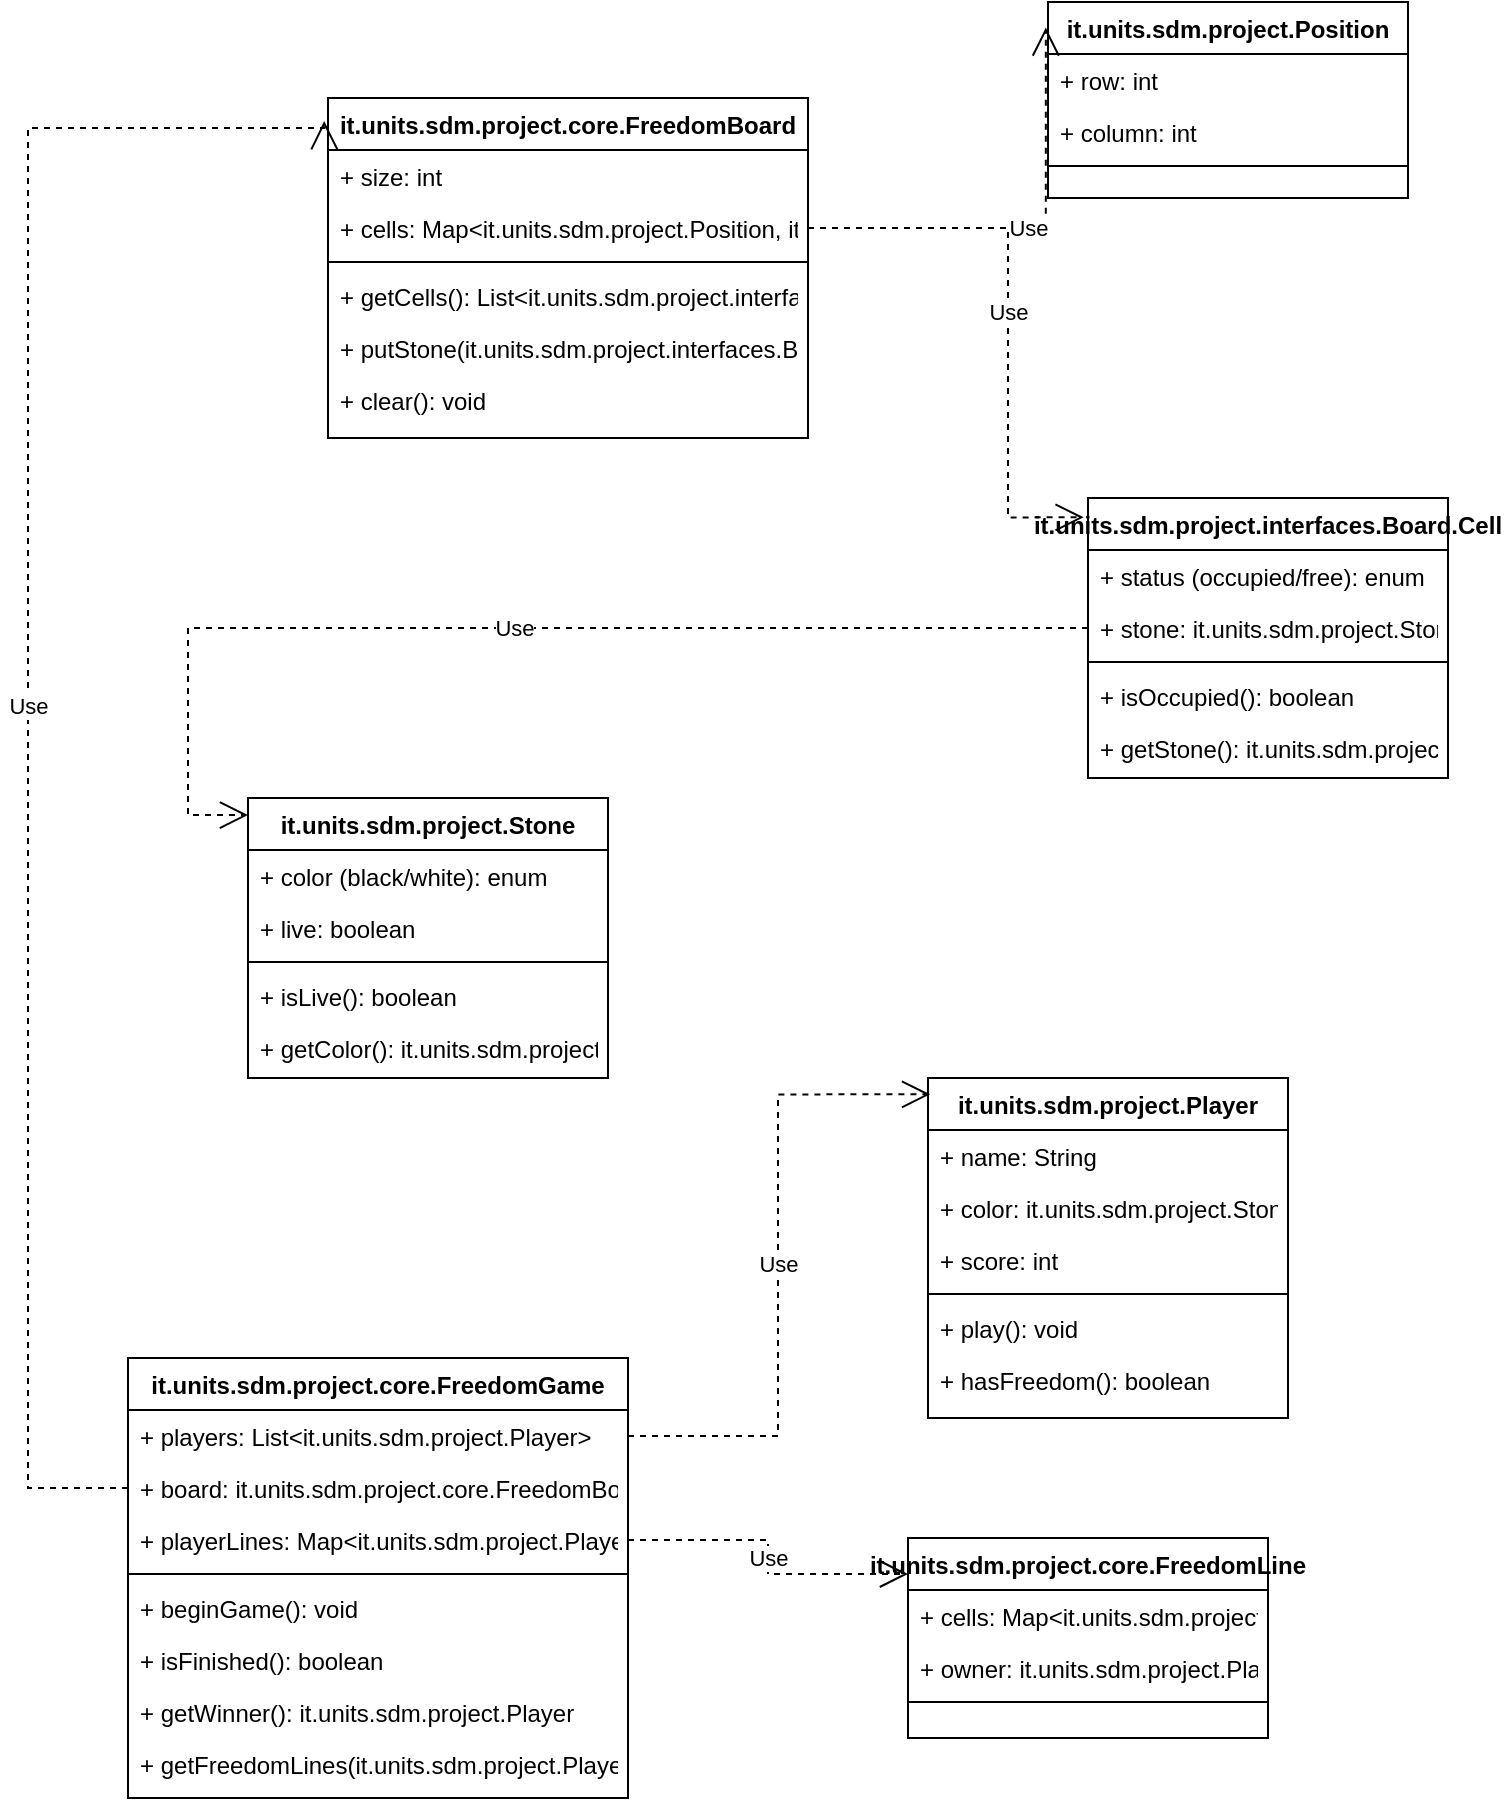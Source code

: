 <mxfile version="21.0.6" type="github">
  <diagram id="C5RBs43oDa-KdzZeNtuy" name="Page-1">
    <mxGraphModel dx="1434" dy="800" grid="1" gridSize="10" guides="1" tooltips="1" connect="1" arrows="1" fold="1" page="1" pageScale="1" pageWidth="827" pageHeight="1169" math="0" shadow="0">
      <root>
        <mxCell id="WIyWlLk6GJQsqaUBKTNV-0" />
        <mxCell id="WIyWlLk6GJQsqaUBKTNV-1" parent="WIyWlLk6GJQsqaUBKTNV-0" />
        <mxCell id="zkfFHV4jXpPFQw0GAbJ--0" value="it.units.sdm.project.core.FreedomBoard" style="swimlane;fontStyle=1;align=center;verticalAlign=top;childLayout=stackLayout;horizontal=1;startSize=26;horizontalStack=0;resizeParent=1;resizeLast=0;collapsible=1;marginBottom=0;rounded=0;shadow=0;strokeWidth=1;" parent="WIyWlLk6GJQsqaUBKTNV-1" vertex="1">
          <mxGeometry x="220" y="120" width="240" height="170" as="geometry">
            <mxRectangle x="230" y="140" width="160" height="26" as="alternateBounds" />
          </mxGeometry>
        </mxCell>
        <mxCell id="zkfFHV4jXpPFQw0GAbJ--1" value="+ size: int" style="text;align=left;verticalAlign=top;spacingLeft=4;spacingRight=4;overflow=hidden;rotatable=0;points=[[0,0.5],[1,0.5]];portConstraint=eastwest;" parent="zkfFHV4jXpPFQw0GAbJ--0" vertex="1">
          <mxGeometry y="26" width="240" height="26" as="geometry" />
        </mxCell>
        <mxCell id="zkfFHV4jXpPFQw0GAbJ--2" value="+ cells: Map&lt;it.units.sdm.project.Position, it.units.sdm.project.interfaces.Board.Cell&gt;" style="text;align=left;verticalAlign=top;spacingLeft=4;spacingRight=4;overflow=hidden;rotatable=0;points=[[0,0.5],[1,0.5]];portConstraint=eastwest;rounded=0;shadow=0;html=0;" parent="zkfFHV4jXpPFQw0GAbJ--0" vertex="1">
          <mxGeometry y="52" width="240" height="26" as="geometry" />
        </mxCell>
        <mxCell id="zkfFHV4jXpPFQw0GAbJ--4" value="" style="line;html=1;strokeWidth=1;align=left;verticalAlign=middle;spacingTop=-1;spacingLeft=3;spacingRight=3;rotatable=0;labelPosition=right;points=[];portConstraint=eastwest;" parent="zkfFHV4jXpPFQw0GAbJ--0" vertex="1">
          <mxGeometry y="78" width="240" height="8" as="geometry" />
        </mxCell>
        <mxCell id="zkfFHV4jXpPFQw0GAbJ--5" value="+ getCells(): List&lt;it.units.sdm.project.interfaces.Board.Cell&gt;" style="text;align=left;verticalAlign=top;spacingLeft=4;spacingRight=4;overflow=hidden;rotatable=0;points=[[0,0.5],[1,0.5]];portConstraint=eastwest;" parent="zkfFHV4jXpPFQw0GAbJ--0" vertex="1">
          <mxGeometry y="86" width="240" height="26" as="geometry" />
        </mxCell>
        <mxCell id="GoGj9bHs6bnadx3atiz3-2" value="+ putStone(it.units.sdm.project.interfaces.Board.Cell cell, it.units.sdm.project.Stone stone): List" style="text;align=left;verticalAlign=top;spacingLeft=4;spacingRight=4;overflow=hidden;rotatable=0;points=[[0,0.5],[1,0.5]];portConstraint=eastwest;" parent="zkfFHV4jXpPFQw0GAbJ--0" vertex="1">
          <mxGeometry y="112" width="240" height="26" as="geometry" />
        </mxCell>
        <mxCell id="GoGj9bHs6bnadx3atiz3-3" value="+ clear(): void" style="text;align=left;verticalAlign=top;spacingLeft=4;spacingRight=4;overflow=hidden;rotatable=0;points=[[0,0.5],[1,0.5]];portConstraint=eastwest;" parent="zkfFHV4jXpPFQw0GAbJ--0" vertex="1">
          <mxGeometry y="138" width="240" height="26" as="geometry" />
        </mxCell>
        <mxCell id="zkfFHV4jXpPFQw0GAbJ--17" value="it.units.sdm.project.interfaces.Board.Cell" style="swimlane;fontStyle=1;align=center;verticalAlign=top;childLayout=stackLayout;horizontal=1;startSize=26;horizontalStack=0;resizeParent=1;resizeLast=0;collapsible=1;marginBottom=0;rounded=0;shadow=0;strokeWidth=1;" parent="WIyWlLk6GJQsqaUBKTNV-1" vertex="1">
          <mxGeometry x="600" y="320" width="180" height="140" as="geometry">
            <mxRectangle x="550" y="140" width="160" height="26" as="alternateBounds" />
          </mxGeometry>
        </mxCell>
        <mxCell id="zkfFHV4jXpPFQw0GAbJ--18" value="+ status (occupied/free): enum" style="text;align=left;verticalAlign=top;spacingLeft=4;spacingRight=4;overflow=hidden;rotatable=0;points=[[0,0.5],[1,0.5]];portConstraint=eastwest;" parent="zkfFHV4jXpPFQw0GAbJ--17" vertex="1">
          <mxGeometry y="26" width="180" height="26" as="geometry" />
        </mxCell>
        <mxCell id="zkfFHV4jXpPFQw0GAbJ--25" value="+ stone: it.units.sdm.project.Stone" style="text;align=left;verticalAlign=top;spacingLeft=4;spacingRight=4;overflow=hidden;rotatable=0;points=[[0,0.5],[1,0.5]];portConstraint=eastwest;" parent="zkfFHV4jXpPFQw0GAbJ--17" vertex="1">
          <mxGeometry y="52" width="180" height="26" as="geometry" />
        </mxCell>
        <mxCell id="zkfFHV4jXpPFQw0GAbJ--23" value="" style="line;html=1;strokeWidth=1;align=left;verticalAlign=middle;spacingTop=-1;spacingLeft=3;spacingRight=3;rotatable=0;labelPosition=right;points=[];portConstraint=eastwest;" parent="zkfFHV4jXpPFQw0GAbJ--17" vertex="1">
          <mxGeometry y="78" width="180" height="8" as="geometry" />
        </mxCell>
        <mxCell id="zkfFHV4jXpPFQw0GAbJ--24" value="+ isOccupied(): boolean" style="text;align=left;verticalAlign=top;spacingLeft=4;spacingRight=4;overflow=hidden;rotatable=0;points=[[0,0.5],[1,0.5]];portConstraint=eastwest;" parent="zkfFHV4jXpPFQw0GAbJ--17" vertex="1">
          <mxGeometry y="86" width="180" height="26" as="geometry" />
        </mxCell>
        <mxCell id="srUbmGJ_rOvSStFE0ZRs-0" value="+ getStone(): it.units.sdm.project.Stone" style="text;align=left;verticalAlign=top;spacingLeft=4;spacingRight=4;overflow=hidden;rotatable=0;points=[[0,0.5],[1,0.5]];portConstraint=eastwest;" parent="zkfFHV4jXpPFQw0GAbJ--17" vertex="1">
          <mxGeometry y="112" width="180" height="26" as="geometry" />
        </mxCell>
        <mxCell id="GoGj9bHs6bnadx3atiz3-7" value="Use" style="endArrow=open;endSize=12;dashed=1;html=1;rounded=0;exitX=1;exitY=0.5;exitDx=0;exitDy=0;entryX=-0.012;entryY=0.069;entryDx=0;entryDy=0;entryPerimeter=0;edgeStyle=orthogonalEdgeStyle;" parent="WIyWlLk6GJQsqaUBKTNV-1" source="zkfFHV4jXpPFQw0GAbJ--2" target="zkfFHV4jXpPFQw0GAbJ--17" edge="1">
          <mxGeometry width="160" relative="1" as="geometry">
            <mxPoint x="380" y="480" as="sourcePoint" />
            <mxPoint x="540" y="480" as="targetPoint" />
            <Array as="points">
              <mxPoint x="560" y="185" />
              <mxPoint x="560" y="330" />
            </Array>
          </mxGeometry>
        </mxCell>
        <mxCell id="srUbmGJ_rOvSStFE0ZRs-1" value="Use" style="endArrow=open;endSize=12;dashed=1;html=1;rounded=0;exitX=0;exitY=0.5;exitDx=0;exitDy=0;edgeStyle=orthogonalEdgeStyle;entryX=0;entryY=0.061;entryDx=0;entryDy=0;entryPerimeter=0;" parent="WIyWlLk6GJQsqaUBKTNV-1" source="zkfFHV4jXpPFQw0GAbJ--25" target="srUbmGJ_rOvSStFE0ZRs-4" edge="1">
          <mxGeometry width="160" relative="1" as="geometry">
            <mxPoint x="650" y="520" as="sourcePoint" />
            <mxPoint x="420" y="515" as="targetPoint" />
            <Array as="points">
              <mxPoint x="150" y="385" />
              <mxPoint x="150" y="479" />
            </Array>
          </mxGeometry>
        </mxCell>
        <mxCell id="srUbmGJ_rOvSStFE0ZRs-4" value="it.units.sdm.project.Stone" style="swimlane;fontStyle=1;align=center;verticalAlign=top;childLayout=stackLayout;horizontal=1;startSize=26;horizontalStack=0;resizeParent=1;resizeLast=0;collapsible=1;marginBottom=0;rounded=0;shadow=0;strokeWidth=1;" parent="WIyWlLk6GJQsqaUBKTNV-1" vertex="1">
          <mxGeometry x="180" y="470" width="180" height="140" as="geometry">
            <mxRectangle x="550" y="140" width="160" height="26" as="alternateBounds" />
          </mxGeometry>
        </mxCell>
        <mxCell id="srUbmGJ_rOvSStFE0ZRs-5" value="+ color (black/white): enum" style="text;align=left;verticalAlign=top;spacingLeft=4;spacingRight=4;overflow=hidden;rotatable=0;points=[[0,0.5],[1,0.5]];portConstraint=eastwest;" parent="srUbmGJ_rOvSStFE0ZRs-4" vertex="1">
          <mxGeometry y="26" width="180" height="26" as="geometry" />
        </mxCell>
        <mxCell id="srUbmGJ_rOvSStFE0ZRs-6" value="+ live: boolean" style="text;align=left;verticalAlign=top;spacingLeft=4;spacingRight=4;overflow=hidden;rotatable=0;points=[[0,0.5],[1,0.5]];portConstraint=eastwest;" parent="srUbmGJ_rOvSStFE0ZRs-4" vertex="1">
          <mxGeometry y="52" width="180" height="26" as="geometry" />
        </mxCell>
        <mxCell id="srUbmGJ_rOvSStFE0ZRs-7" value="" style="line;html=1;strokeWidth=1;align=left;verticalAlign=middle;spacingTop=-1;spacingLeft=3;spacingRight=3;rotatable=0;labelPosition=right;points=[];portConstraint=eastwest;" parent="srUbmGJ_rOvSStFE0ZRs-4" vertex="1">
          <mxGeometry y="78" width="180" height="8" as="geometry" />
        </mxCell>
        <mxCell id="srUbmGJ_rOvSStFE0ZRs-8" value="+ isLive(): boolean" style="text;align=left;verticalAlign=top;spacingLeft=4;spacingRight=4;overflow=hidden;rotatable=0;points=[[0,0.5],[1,0.5]];portConstraint=eastwest;" parent="srUbmGJ_rOvSStFE0ZRs-4" vertex="1">
          <mxGeometry y="86" width="180" height="26" as="geometry" />
        </mxCell>
        <mxCell id="srUbmGJ_rOvSStFE0ZRs-9" value="+ getColor(): it.units.sdm.project.Stone.Color" style="text;align=left;verticalAlign=top;spacingLeft=4;spacingRight=4;overflow=hidden;rotatable=0;points=[[0,0.5],[1,0.5]];portConstraint=eastwest;" parent="srUbmGJ_rOvSStFE0ZRs-4" vertex="1">
          <mxGeometry y="112" width="180" height="26" as="geometry" />
        </mxCell>
        <mxCell id="srUbmGJ_rOvSStFE0ZRs-10" value="it.units.sdm.project.Player" style="swimlane;fontStyle=1;align=center;verticalAlign=top;childLayout=stackLayout;horizontal=1;startSize=26;horizontalStack=0;resizeParent=1;resizeLast=0;collapsible=1;marginBottom=0;rounded=0;shadow=0;strokeWidth=1;" parent="WIyWlLk6GJQsqaUBKTNV-1" vertex="1">
          <mxGeometry x="520" y="610" width="180" height="170" as="geometry">
            <mxRectangle x="550" y="140" width="160" height="26" as="alternateBounds" />
          </mxGeometry>
        </mxCell>
        <mxCell id="srUbmGJ_rOvSStFE0ZRs-11" value="+ name: String" style="text;align=left;verticalAlign=top;spacingLeft=4;spacingRight=4;overflow=hidden;rotatable=0;points=[[0,0.5],[1,0.5]];portConstraint=eastwest;" parent="srUbmGJ_rOvSStFE0ZRs-10" vertex="1">
          <mxGeometry y="26" width="180" height="26" as="geometry" />
        </mxCell>
        <mxCell id="srUbmGJ_rOvSStFE0ZRs-12" value="+ color: it.units.sdm.project.Stone.Color" style="text;align=left;verticalAlign=top;spacingLeft=4;spacingRight=4;overflow=hidden;rotatable=0;points=[[0,0.5],[1,0.5]];portConstraint=eastwest;" parent="srUbmGJ_rOvSStFE0ZRs-10" vertex="1">
          <mxGeometry y="52" width="180" height="26" as="geometry" />
        </mxCell>
        <mxCell id="srUbmGJ_rOvSStFE0ZRs-16" value="+ score: int" style="text;align=left;verticalAlign=top;spacingLeft=4;spacingRight=4;overflow=hidden;rotatable=0;points=[[0,0.5],[1,0.5]];portConstraint=eastwest;" parent="srUbmGJ_rOvSStFE0ZRs-10" vertex="1">
          <mxGeometry y="78" width="180" height="26" as="geometry" />
        </mxCell>
        <mxCell id="srUbmGJ_rOvSStFE0ZRs-13" value="" style="line;html=1;strokeWidth=1;align=left;verticalAlign=middle;spacingTop=-1;spacingLeft=3;spacingRight=3;rotatable=0;labelPosition=right;points=[];portConstraint=eastwest;" parent="srUbmGJ_rOvSStFE0ZRs-10" vertex="1">
          <mxGeometry y="104" width="180" height="8" as="geometry" />
        </mxCell>
        <mxCell id="srUbmGJ_rOvSStFE0ZRs-14" value="+ play(): void" style="text;align=left;verticalAlign=top;spacingLeft=4;spacingRight=4;overflow=hidden;rotatable=0;points=[[0,0.5],[1,0.5]];portConstraint=eastwest;" parent="srUbmGJ_rOvSStFE0ZRs-10" vertex="1">
          <mxGeometry y="112" width="180" height="26" as="geometry" />
        </mxCell>
        <mxCell id="srUbmGJ_rOvSStFE0ZRs-31" value="+ hasFreedom(): boolean" style="text;align=left;verticalAlign=top;spacingLeft=4;spacingRight=4;overflow=hidden;rotatable=0;points=[[0,0.5],[1,0.5]];portConstraint=eastwest;" parent="srUbmGJ_rOvSStFE0ZRs-10" vertex="1">
          <mxGeometry y="138" width="180" height="26" as="geometry" />
        </mxCell>
        <mxCell id="srUbmGJ_rOvSStFE0ZRs-22" value="it.units.sdm.project.core.FreedomGame" style="swimlane;fontStyle=1;align=center;verticalAlign=top;childLayout=stackLayout;horizontal=1;startSize=26;horizontalStack=0;resizeParent=1;resizeLast=0;collapsible=1;marginBottom=0;rounded=0;shadow=0;strokeWidth=1;" parent="WIyWlLk6GJQsqaUBKTNV-1" vertex="1">
          <mxGeometry x="120" y="750" width="250" height="220" as="geometry">
            <mxRectangle x="550" y="140" width="160" height="26" as="alternateBounds" />
          </mxGeometry>
        </mxCell>
        <mxCell id="srUbmGJ_rOvSStFE0ZRs-23" value="+ players: List&lt;it.units.sdm.project.Player&gt;" style="text;align=left;verticalAlign=top;spacingLeft=4;spacingRight=4;overflow=hidden;rotatable=0;points=[[0,0.5],[1,0.5]];portConstraint=eastwest;" parent="srUbmGJ_rOvSStFE0ZRs-22" vertex="1">
          <mxGeometry y="26" width="250" height="26" as="geometry" />
        </mxCell>
        <mxCell id="srUbmGJ_rOvSStFE0ZRs-24" value="+ board: it.units.sdm.project.core.FreedomBoard&#xa;" style="text;align=left;verticalAlign=top;spacingLeft=4;spacingRight=4;overflow=hidden;rotatable=0;points=[[0,0.5],[1,0.5]];portConstraint=eastwest;" parent="srUbmGJ_rOvSStFE0ZRs-22" vertex="1">
          <mxGeometry y="52" width="250" height="26" as="geometry" />
        </mxCell>
        <mxCell id="AqJG0Y7JJBxbSXX38RyI-15" value="+ playerLines: Map&lt;it.units.sdm.project.Player, List&lt;Line&gt;&gt;" style="text;align=left;verticalAlign=top;spacingLeft=4;spacingRight=4;overflow=hidden;rotatable=0;points=[[0,0.5],[1,0.5]];portConstraint=eastwest;" vertex="1" parent="srUbmGJ_rOvSStFE0ZRs-22">
          <mxGeometry y="78" width="250" height="26" as="geometry" />
        </mxCell>
        <mxCell id="srUbmGJ_rOvSStFE0ZRs-25" value="" style="line;html=1;strokeWidth=1;align=left;verticalAlign=middle;spacingTop=-1;spacingLeft=3;spacingRight=3;rotatable=0;labelPosition=right;points=[];portConstraint=eastwest;" parent="srUbmGJ_rOvSStFE0ZRs-22" vertex="1">
          <mxGeometry y="104" width="250" height="8" as="geometry" />
        </mxCell>
        <mxCell id="srUbmGJ_rOvSStFE0ZRs-26" value="+ beginGame(): void" style="text;align=left;verticalAlign=top;spacingLeft=4;spacingRight=4;overflow=hidden;rotatable=0;points=[[0,0.5],[1,0.5]];portConstraint=eastwest;" parent="srUbmGJ_rOvSStFE0ZRs-22" vertex="1">
          <mxGeometry y="112" width="250" height="26" as="geometry" />
        </mxCell>
        <mxCell id="srUbmGJ_rOvSStFE0ZRs-27" value="+ isFinished(): boolean" style="text;align=left;verticalAlign=top;spacingLeft=4;spacingRight=4;overflow=hidden;rotatable=0;points=[[0,0.5],[1,0.5]];portConstraint=eastwest;" parent="srUbmGJ_rOvSStFE0ZRs-22" vertex="1">
          <mxGeometry y="138" width="250" height="26" as="geometry" />
        </mxCell>
        <mxCell id="srUbmGJ_rOvSStFE0ZRs-28" value="+ getWinner(): it.units.sdm.project.Player" style="text;align=left;verticalAlign=top;spacingLeft=4;spacingRight=4;overflow=hidden;rotatable=0;points=[[0,0.5],[1,0.5]];portConstraint=eastwest;" parent="srUbmGJ_rOvSStFE0ZRs-22" vertex="1">
          <mxGeometry y="164" width="250" height="26" as="geometry" />
        </mxCell>
        <mxCell id="AqJG0Y7JJBxbSXX38RyI-14" value="+ getFreedomLines(it.units.sdm.project.Player player): List&lt;Line&gt;" style="text;align=left;verticalAlign=top;spacingLeft=4;spacingRight=4;overflow=hidden;rotatable=0;points=[[0,0.5],[1,0.5]];portConstraint=eastwest;" vertex="1" parent="srUbmGJ_rOvSStFE0ZRs-22">
          <mxGeometry y="190" width="250" height="26" as="geometry" />
        </mxCell>
        <mxCell id="srUbmGJ_rOvSStFE0ZRs-29" value="Use" style="endArrow=open;endSize=12;dashed=1;html=1;rounded=0;exitX=1;exitY=0.5;exitDx=0;exitDy=0;entryX=0.006;entryY=0.048;entryDx=0;entryDy=0;entryPerimeter=0;edgeStyle=orthogonalEdgeStyle;" parent="WIyWlLk6GJQsqaUBKTNV-1" source="srUbmGJ_rOvSStFE0ZRs-23" target="srUbmGJ_rOvSStFE0ZRs-10" edge="1">
          <mxGeometry width="160" relative="1" as="geometry">
            <mxPoint x="-110" y="960" as="sourcePoint" />
            <mxPoint x="50" y="960" as="targetPoint" />
          </mxGeometry>
        </mxCell>
        <mxCell id="srUbmGJ_rOvSStFE0ZRs-30" value="Use" style="endArrow=open;endSize=12;dashed=1;html=1;rounded=0;exitX=0;exitY=0.5;exitDx=0;exitDy=0;entryX=-0.008;entryY=0.068;entryDx=0;entryDy=0;entryPerimeter=0;edgeStyle=orthogonalEdgeStyle;" parent="WIyWlLk6GJQsqaUBKTNV-1" source="srUbmGJ_rOvSStFE0ZRs-24" target="zkfFHV4jXpPFQw0GAbJ--0" edge="1">
          <mxGeometry width="160" relative="1" as="geometry">
            <mxPoint x="10" y="710" as="sourcePoint" />
            <mxPoint x="170" y="710" as="targetPoint" />
            <Array as="points">
              <mxPoint x="70" y="815" />
              <mxPoint x="70" y="135" />
            </Array>
          </mxGeometry>
        </mxCell>
        <mxCell id="AqJG0Y7JJBxbSXX38RyI-6" value="it.units.sdm.project.Position" style="swimlane;fontStyle=1;align=center;verticalAlign=top;childLayout=stackLayout;horizontal=1;startSize=26;horizontalStack=0;resizeParent=1;resizeLast=0;collapsible=1;marginBottom=0;rounded=0;shadow=0;strokeWidth=1;" vertex="1" parent="WIyWlLk6GJQsqaUBKTNV-1">
          <mxGeometry x="580" y="72" width="180" height="98" as="geometry">
            <mxRectangle x="550" y="140" width="160" height="26" as="alternateBounds" />
          </mxGeometry>
        </mxCell>
        <mxCell id="AqJG0Y7JJBxbSXX38RyI-7" value="+ row: int" style="text;align=left;verticalAlign=top;spacingLeft=4;spacingRight=4;overflow=hidden;rotatable=0;points=[[0,0.5],[1,0.5]];portConstraint=eastwest;" vertex="1" parent="AqJG0Y7JJBxbSXX38RyI-6">
          <mxGeometry y="26" width="180" height="26" as="geometry" />
        </mxCell>
        <mxCell id="AqJG0Y7JJBxbSXX38RyI-8" value="+ column: int" style="text;align=left;verticalAlign=top;spacingLeft=4;spacingRight=4;overflow=hidden;rotatable=0;points=[[0,0.5],[1,0.5]];portConstraint=eastwest;" vertex="1" parent="AqJG0Y7JJBxbSXX38RyI-6">
          <mxGeometry y="52" width="180" height="26" as="geometry" />
        </mxCell>
        <mxCell id="AqJG0Y7JJBxbSXX38RyI-9" value="" style="line;html=1;strokeWidth=1;align=left;verticalAlign=middle;spacingTop=-1;spacingLeft=3;spacingRight=3;rotatable=0;labelPosition=right;points=[];portConstraint=eastwest;" vertex="1" parent="AqJG0Y7JJBxbSXX38RyI-6">
          <mxGeometry y="78" width="180" height="8" as="geometry" />
        </mxCell>
        <mxCell id="AqJG0Y7JJBxbSXX38RyI-12" value="Use" style="endArrow=open;endSize=12;dashed=1;html=1;rounded=0;exitX=1;exitY=0.5;exitDx=0;exitDy=0;entryX=-0.006;entryY=0.13;entryDx=0;entryDy=0;entryPerimeter=0;edgeStyle=orthogonalEdgeStyle;" edge="1" parent="WIyWlLk6GJQsqaUBKTNV-1" source="zkfFHV4jXpPFQw0GAbJ--2" target="AqJG0Y7JJBxbSXX38RyI-6">
          <mxGeometry width="160" relative="1" as="geometry">
            <mxPoint x="400" y="450" as="sourcePoint" />
            <mxPoint x="560" y="450" as="targetPoint" />
          </mxGeometry>
        </mxCell>
        <mxCell id="AqJG0Y7JJBxbSXX38RyI-16" value="it.units.sdm.project.core.FreedomLine" style="swimlane;fontStyle=1;align=center;verticalAlign=top;childLayout=stackLayout;horizontal=1;startSize=26;horizontalStack=0;resizeParent=1;resizeLast=0;collapsible=1;marginBottom=0;rounded=0;shadow=0;strokeWidth=1;" vertex="1" parent="WIyWlLk6GJQsqaUBKTNV-1">
          <mxGeometry x="510" y="840" width="180" height="100" as="geometry">
            <mxRectangle x="550" y="140" width="160" height="26" as="alternateBounds" />
          </mxGeometry>
        </mxCell>
        <mxCell id="AqJG0Y7JJBxbSXX38RyI-17" value="+ cells: Map&lt;it.units.sdm.project.Position, it.units.sdm.project.interfaces.Board.Cell&gt;" style="text;align=left;verticalAlign=top;spacingLeft=4;spacingRight=4;overflow=hidden;rotatable=0;points=[[0,0.5],[1,0.5]];portConstraint=eastwest;" vertex="1" parent="AqJG0Y7JJBxbSXX38RyI-16">
          <mxGeometry y="26" width="180" height="26" as="geometry" />
        </mxCell>
        <mxCell id="AqJG0Y7JJBxbSXX38RyI-18" value="+ owner: it.units.sdm.project.Player" style="text;align=left;verticalAlign=top;spacingLeft=4;spacingRight=4;overflow=hidden;rotatable=0;points=[[0,0.5],[1,0.5]];portConstraint=eastwest;" vertex="1" parent="AqJG0Y7JJBxbSXX38RyI-16">
          <mxGeometry y="52" width="180" height="26" as="geometry" />
        </mxCell>
        <mxCell id="AqJG0Y7JJBxbSXX38RyI-19" value="" style="line;html=1;strokeWidth=1;align=left;verticalAlign=middle;spacingTop=-1;spacingLeft=3;spacingRight=3;rotatable=0;labelPosition=right;points=[];portConstraint=eastwest;" vertex="1" parent="AqJG0Y7JJBxbSXX38RyI-16">
          <mxGeometry y="78" width="180" height="8" as="geometry" />
        </mxCell>
        <mxCell id="AqJG0Y7JJBxbSXX38RyI-22" value="Use" style="endArrow=open;endSize=12;dashed=1;html=1;rounded=0;exitX=1;exitY=0.5;exitDx=0;exitDy=0;entryX=0;entryY=0.18;entryDx=0;entryDy=0;entryPerimeter=0;edgeStyle=orthogonalEdgeStyle;" edge="1" parent="WIyWlLk6GJQsqaUBKTNV-1" source="AqJG0Y7JJBxbSXX38RyI-15" target="AqJG0Y7JJBxbSXX38RyI-16">
          <mxGeometry width="160" relative="1" as="geometry">
            <mxPoint x="170" y="1040" as="sourcePoint" />
            <mxPoint x="330" y="1040" as="targetPoint" />
          </mxGeometry>
        </mxCell>
      </root>
    </mxGraphModel>
  </diagram>
</mxfile>
